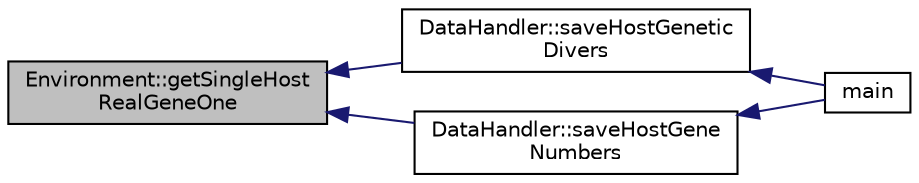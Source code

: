 digraph "Environment::getSingleHostRealGeneOne"
{
  edge [fontname="Helvetica",fontsize="10",labelfontname="Helvetica",labelfontsize="10"];
  node [fontname="Helvetica",fontsize="10",shape=record];
  rankdir="LR";
  Node1 [label="Environment::getSingleHost\lRealGeneOne",height=0.2,width=0.4,color="black", fillcolor="grey75", style="filled", fontcolor="black"];
  Node1 -> Node2 [dir="back",color="midnightblue",fontsize="10",style="solid",fontname="Helvetica"];
  Node2 [label="DataHandler::saveHostGenetic\lDivers",height=0.2,width=0.4,color="black", fillcolor="white", style="filled",URL="$class_data_handler.html#a23ad0de50b3da065674e92b150e12d9f",tooltip="Data harvesting method. Calculates and writes to a file some stats about the hosts population genetic..."];
  Node2 -> Node3 [dir="back",color="midnightblue",fontsize="10",style="solid",fontname="Helvetica"];
  Node3 [label="main",height=0.2,width=0.4,color="black", fillcolor="white", style="filled",URL="$main_8cpp.html#a3c04138a5bfe5d72780bb7e82a18e627",tooltip="The main function. Things are happening here. "];
  Node1 -> Node4 [dir="back",color="midnightblue",fontsize="10",style="solid",fontname="Helvetica"];
  Node4 [label="DataHandler::saveHostGene\lNumbers",height=0.2,width=0.4,color="black", fillcolor="white", style="filled",URL="$class_data_handler.html#a5661a45f0a9965bcd041c5617f1a1e8b",tooltip="Data harvesting method. Record the total number of genes and types of MHCs in hosts. All the freaking hosts! "];
  Node4 -> Node3 [dir="back",color="midnightblue",fontsize="10",style="solid",fontname="Helvetica"];
}
